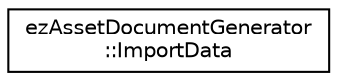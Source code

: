 digraph "Graphical Class Hierarchy"
{
 // LATEX_PDF_SIZE
  edge [fontname="Helvetica",fontsize="10",labelfontname="Helvetica",labelfontsize="10"];
  node [fontname="Helvetica",fontsize="10",shape=record];
  rankdir="LR";
  Node0 [label="ezAssetDocumentGenerator\l::ImportData",height=0.2,width=0.4,color="black", fillcolor="white", style="filled",URL="$db/dfa/structez_asset_document_generator_1_1_import_data.htm",tooltip=" "];
}
